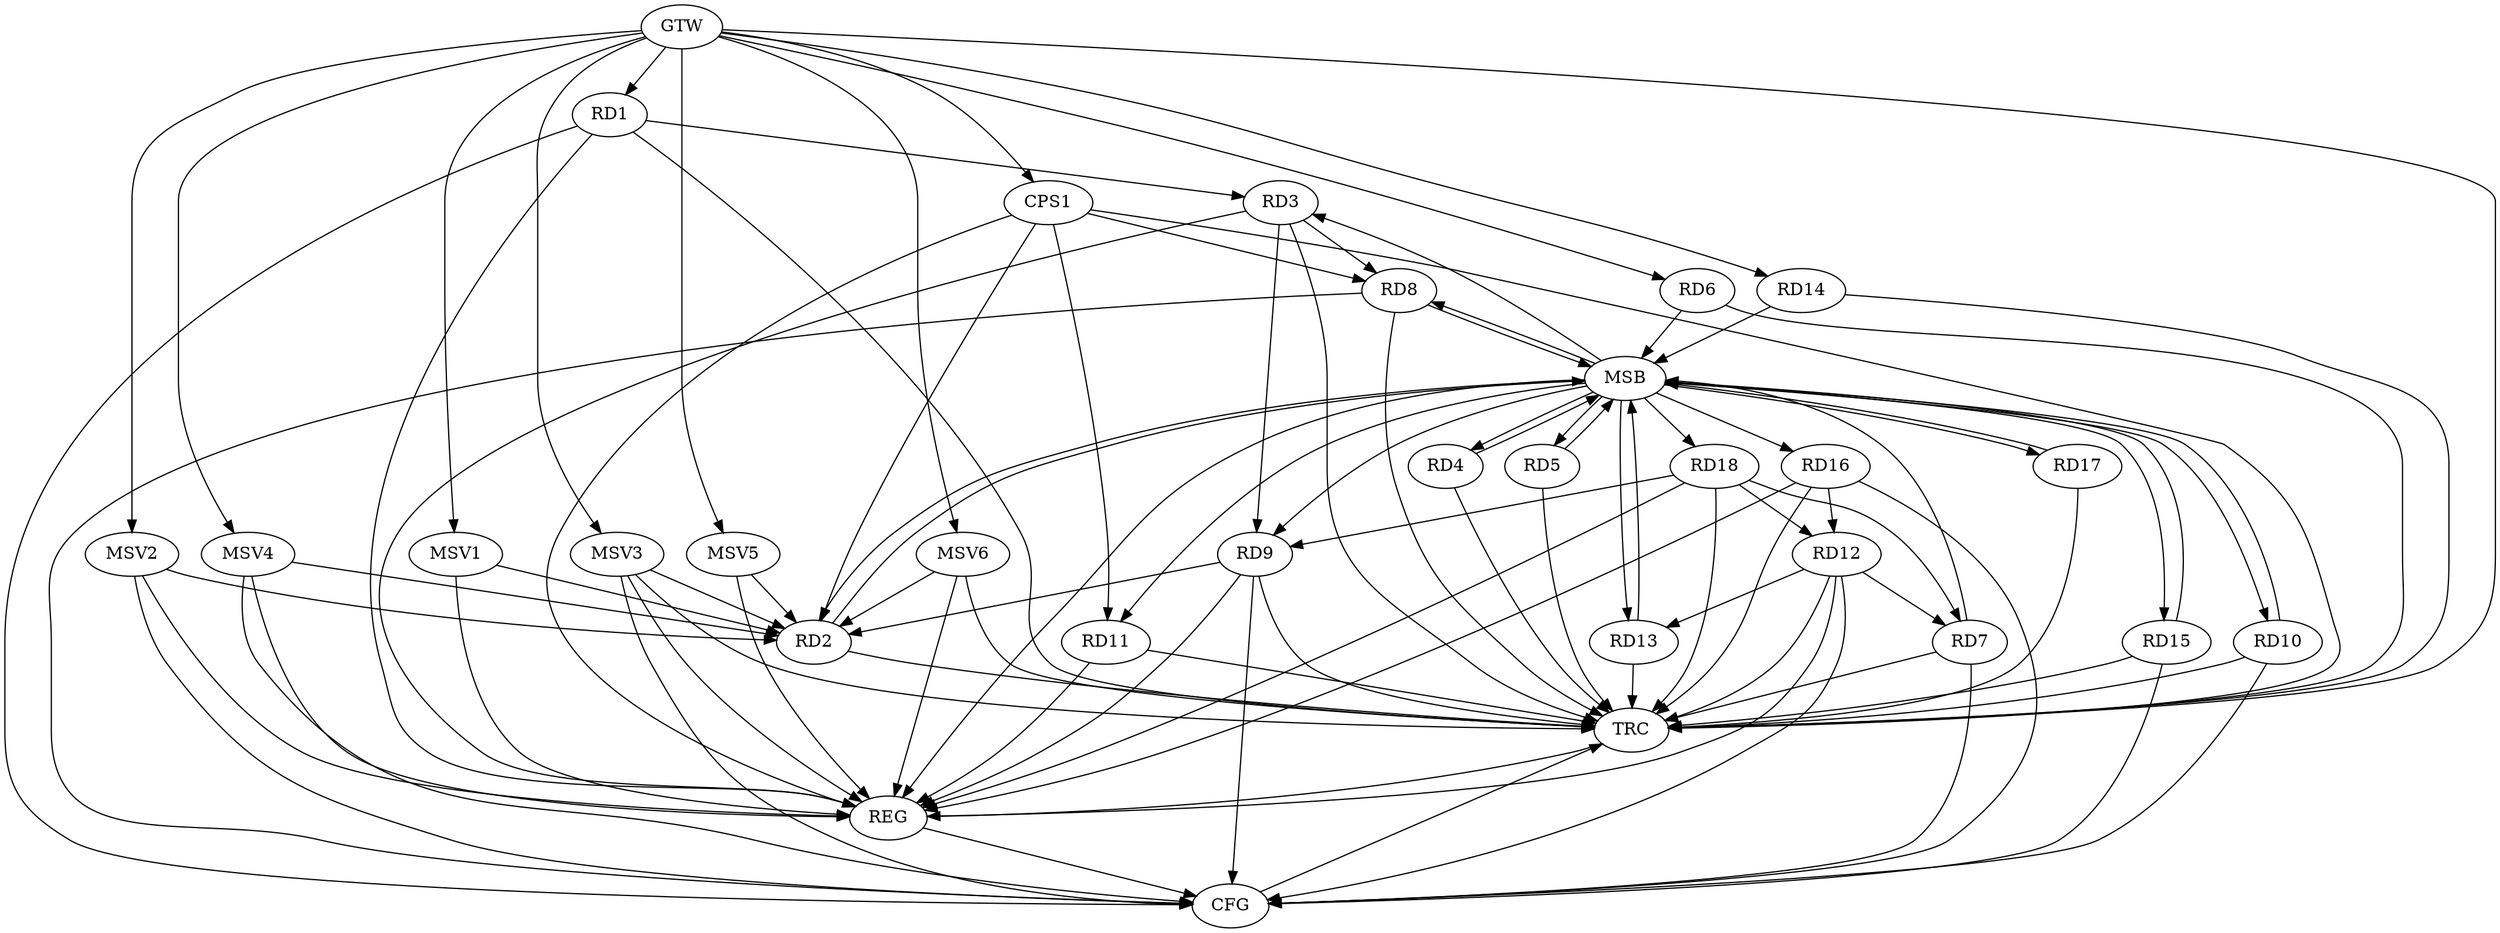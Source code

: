 strict digraph G {
  RD1 [ label="RD1" ];
  RD2 [ label="RD2" ];
  RD3 [ label="RD3" ];
  RD4 [ label="RD4" ];
  RD5 [ label="RD5" ];
  RD6 [ label="RD6" ];
  RD7 [ label="RD7" ];
  RD8 [ label="RD8" ];
  RD9 [ label="RD9" ];
  RD10 [ label="RD10" ];
  RD11 [ label="RD11" ];
  RD12 [ label="RD12" ];
  RD13 [ label="RD13" ];
  RD14 [ label="RD14" ];
  RD15 [ label="RD15" ];
  RD16 [ label="RD16" ];
  RD17 [ label="RD17" ];
  RD18 [ label="RD18" ];
  CPS1 [ label="CPS1" ];
  GTW [ label="GTW" ];
  REG [ label="REG" ];
  MSB [ label="MSB" ];
  CFG [ label="CFG" ];
  TRC [ label="TRC" ];
  MSV1 [ label="MSV1" ];
  MSV2 [ label="MSV2" ];
  MSV3 [ label="MSV3" ];
  MSV4 [ label="MSV4" ];
  MSV5 [ label="MSV5" ];
  MSV6 [ label="MSV6" ];
  RD1 -> RD3;
  RD9 -> RD2;
  RD3 -> RD8;
  RD3 -> RD9;
  RD12 -> RD7;
  RD18 -> RD7;
  RD18 -> RD9;
  RD12 -> RD13;
  RD16 -> RD12;
  RD18 -> RD12;
  CPS1 -> RD2;
  CPS1 -> RD8;
  CPS1 -> RD11;
  GTW -> RD1;
  GTW -> RD6;
  GTW -> RD14;
  GTW -> CPS1;
  RD1 -> REG;
  RD3 -> REG;
  RD9 -> REG;
  RD11 -> REG;
  RD12 -> REG;
  RD16 -> REG;
  RD18 -> REG;
  CPS1 -> REG;
  RD2 -> MSB;
  MSB -> REG;
  RD4 -> MSB;
  MSB -> RD11;
  RD5 -> MSB;
  MSB -> RD9;
  MSB -> RD17;
  MSB -> RD18;
  RD6 -> MSB;
  MSB -> RD8;
  MSB -> RD15;
  RD7 -> MSB;
  MSB -> RD4;
  RD8 -> MSB;
  RD10 -> MSB;
  MSB -> RD16;
  RD13 -> MSB;
  RD14 -> MSB;
  MSB -> RD3;
  RD15 -> MSB;
  MSB -> RD5;
  MSB -> RD10;
  MSB -> RD13;
  RD17 -> MSB;
  MSB -> RD2;
  RD9 -> CFG;
  RD10 -> CFG;
  RD8 -> CFG;
  RD16 -> CFG;
  RD12 -> CFG;
  RD1 -> CFG;
  RD15 -> CFG;
  RD7 -> CFG;
  REG -> CFG;
  RD1 -> TRC;
  RD2 -> TRC;
  RD3 -> TRC;
  RD4 -> TRC;
  RD5 -> TRC;
  RD6 -> TRC;
  RD7 -> TRC;
  RD8 -> TRC;
  RD9 -> TRC;
  RD10 -> TRC;
  RD11 -> TRC;
  RD12 -> TRC;
  RD13 -> TRC;
  RD14 -> TRC;
  RD15 -> TRC;
  RD16 -> TRC;
  RD17 -> TRC;
  RD18 -> TRC;
  CPS1 -> TRC;
  GTW -> TRC;
  CFG -> TRC;
  TRC -> REG;
  MSV1 -> RD2;
  GTW -> MSV1;
  MSV1 -> REG;
  MSV2 -> RD2;
  GTW -> MSV2;
  MSV2 -> REG;
  MSV2 -> CFG;
  MSV3 -> RD2;
  GTW -> MSV3;
  MSV3 -> REG;
  MSV3 -> TRC;
  MSV3 -> CFG;
  MSV4 -> RD2;
  MSV5 -> RD2;
  GTW -> MSV4;
  MSV4 -> REG;
  MSV4 -> CFG;
  GTW -> MSV5;
  MSV5 -> REG;
  MSV6 -> RD2;
  GTW -> MSV6;
  MSV6 -> REG;
  MSV6 -> TRC;
}
